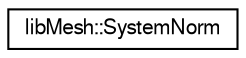digraph "Graphical Class Hierarchy"
{
  edge [fontname="FreeSans",fontsize="10",labelfontname="FreeSans",labelfontsize="10"];
  node [fontname="FreeSans",fontsize="10",shape=record];
  rankdir="LR";
  Node1 [label="libMesh::SystemNorm",height=0.2,width=0.4,color="black", fillcolor="white", style="filled",URL="$classlibMesh_1_1SystemNorm.html"];
}
